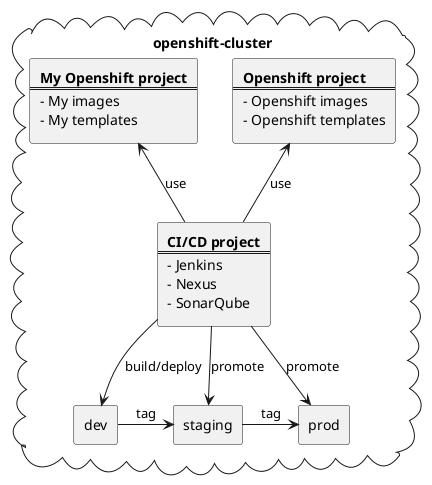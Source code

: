 @startuml
top to bottom direction
skinparam packageStyle rect

cloud "openshift-cluster" {
    rectangle openshift [
        <b>Openshift project</b>
        ====
        - Openshift images
        - Openshift templates
    ]
    rectangle my [
        <b>My Openshift project</b>
        ====
        - My images
        - My templates
    ]
    rectangle cicd [
        <b>CI/CD project</b>
        ====
        - Jenkins
        - Nexus
        - SonarQube
    ]
    rectangle dev
    rectangle staging
    rectangle prod

    openshift <-- cicd : use
    my <-- cicd : use
    cicd --> dev : build/deploy
    cicd --> staging : promote
    cicd --> prod : promote
    dev -right-> staging : tag
    staging -right-> prod : tag
}

@enduml